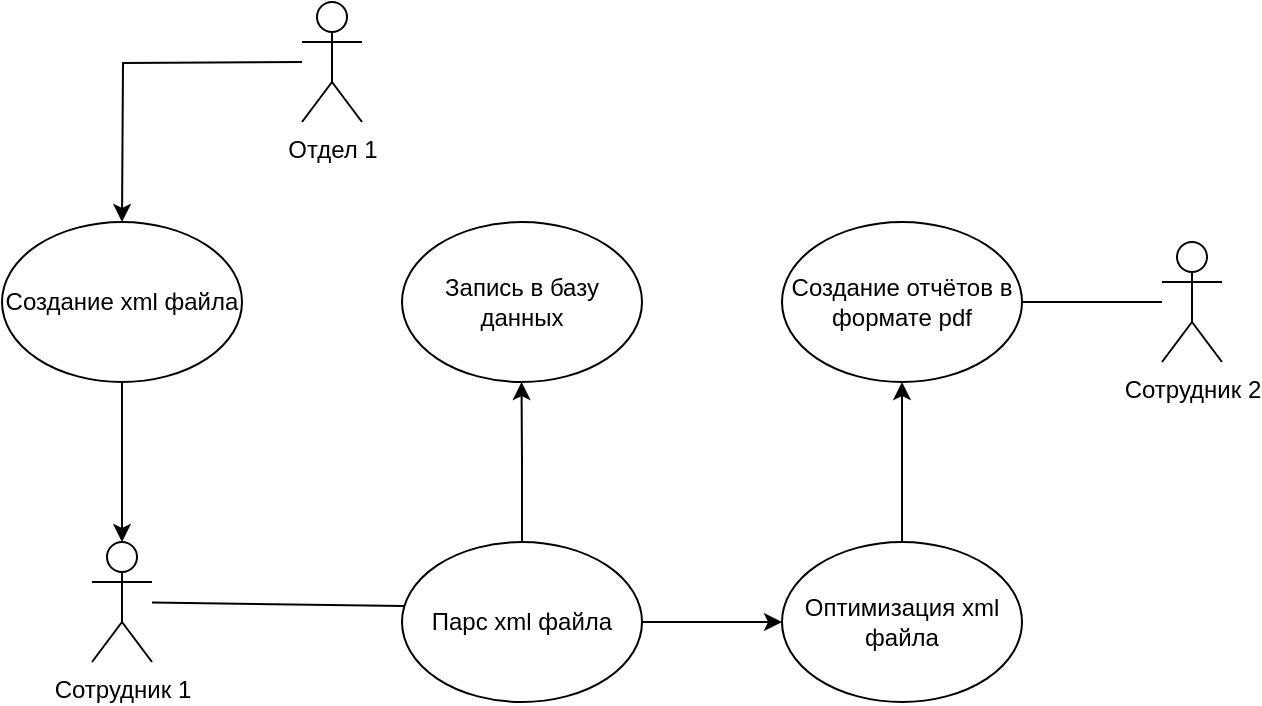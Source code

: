 <mxfile version="24.4.9" type="github">
  <diagram name="Страница — 1" id="mEbBsww8K36PE93D8n_A">
    <mxGraphModel dx="2074" dy="759" grid="1" gridSize="10" guides="1" tooltips="1" connect="1" arrows="1" fold="1" page="1" pageScale="1" pageWidth="827" pageHeight="1169" math="0" shadow="0">
      <root>
        <mxCell id="0" />
        <mxCell id="1" parent="0" />
        <mxCell id="kaPXMv_Ddo8DlkS1RdKA-1" value="Сотрудник 1" style="shape=umlActor;verticalLabelPosition=bottom;verticalAlign=top;html=1;outlineConnect=0;" parent="1" vertex="1">
          <mxGeometry x="105" y="570" width="30" height="60" as="geometry" />
        </mxCell>
        <mxCell id="kaPXMv_Ddo8DlkS1RdKA-2" value="Сотрудник 2&lt;div&gt;&lt;br&gt;&lt;/div&gt;" style="shape=umlActor;verticalLabelPosition=bottom;verticalAlign=top;html=1;outlineConnect=0;" parent="1" vertex="1">
          <mxGeometry x="640" y="420" width="30" height="60" as="geometry" />
        </mxCell>
        <mxCell id="kaPXMv_Ddo8DlkS1RdKA-8" style="edgeStyle=orthogonalEdgeStyle;rounded=0;orthogonalLoop=1;jettySize=auto;html=1;exitX=0;exitY=0.333;exitDx=0;exitDy=0;exitPerimeter=0;" parent="1" edge="1">
          <mxGeometry relative="1" as="geometry">
            <mxPoint x="120" y="410" as="targetPoint" />
            <mxPoint x="210" y="330" as="sourcePoint" />
          </mxGeometry>
        </mxCell>
        <mxCell id="kaPXMv_Ddo8DlkS1RdKA-6" value="Отдел 1" style="shape=umlActor;verticalLabelPosition=bottom;verticalAlign=top;html=1;outlineConnect=0;" parent="1" vertex="1">
          <mxGeometry x="210" y="300" width="30" height="60" as="geometry" />
        </mxCell>
        <mxCell id="kaPXMv_Ddo8DlkS1RdKA-10" style="edgeStyle=orthogonalEdgeStyle;rounded=0;orthogonalLoop=1;jettySize=auto;html=1;" parent="1" source="kaPXMv_Ddo8DlkS1RdKA-9" target="kaPXMv_Ddo8DlkS1RdKA-1" edge="1">
          <mxGeometry relative="1" as="geometry" />
        </mxCell>
        <mxCell id="kaPXMv_Ddo8DlkS1RdKA-9" value="Создание xml файла" style="ellipse;whiteSpace=wrap;html=1;" parent="1" vertex="1">
          <mxGeometry x="60" y="410" width="120" height="80" as="geometry" />
        </mxCell>
        <mxCell id="kaPXMv_Ddo8DlkS1RdKA-13" style="edgeStyle=orthogonalEdgeStyle;rounded=0;orthogonalLoop=1;jettySize=auto;html=1;exitX=0.5;exitY=0;exitDx=0;exitDy=0;" parent="1" source="kaPXMv_Ddo8DlkS1RdKA-12" edge="1">
          <mxGeometry relative="1" as="geometry">
            <mxPoint x="319.765" y="490" as="targetPoint" />
          </mxGeometry>
        </mxCell>
        <mxCell id="kaPXMv_Ddo8DlkS1RdKA-17" style="edgeStyle=orthogonalEdgeStyle;rounded=0;orthogonalLoop=1;jettySize=auto;html=1;exitX=1;exitY=0.5;exitDx=0;exitDy=0;" parent="1" source="kaPXMv_Ddo8DlkS1RdKA-12" edge="1">
          <mxGeometry relative="1" as="geometry">
            <mxPoint x="450" y="610" as="targetPoint" />
          </mxGeometry>
        </mxCell>
        <mxCell id="kaPXMv_Ddo8DlkS1RdKA-12" value="Парс xml файла" style="ellipse;whiteSpace=wrap;html=1;" parent="1" vertex="1">
          <mxGeometry x="260" y="570" width="120" height="80" as="geometry" />
        </mxCell>
        <mxCell id="kaPXMv_Ddo8DlkS1RdKA-14" value="Запись в базу данных" style="ellipse;whiteSpace=wrap;html=1;" parent="1" vertex="1">
          <mxGeometry x="260" y="410" width="120" height="80" as="geometry" />
        </mxCell>
        <mxCell id="kaPXMv_Ddo8DlkS1RdKA-20" style="edgeStyle=orthogonalEdgeStyle;rounded=0;orthogonalLoop=1;jettySize=auto;html=1;" parent="1" source="kaPXMv_Ddo8DlkS1RdKA-18" edge="1">
          <mxGeometry relative="1" as="geometry">
            <mxPoint x="510" y="490" as="targetPoint" />
          </mxGeometry>
        </mxCell>
        <mxCell id="kaPXMv_Ddo8DlkS1RdKA-18" value="Оптимизация xml файла" style="ellipse;whiteSpace=wrap;html=1;" parent="1" vertex="1">
          <mxGeometry x="450" y="570" width="120" height="80" as="geometry" />
        </mxCell>
        <mxCell id="kaPXMv_Ddo8DlkS1RdKA-21" value="Создание отчётов в формате pdf" style="ellipse;whiteSpace=wrap;html=1;" parent="1" vertex="1">
          <mxGeometry x="450" y="410" width="120" height="80" as="geometry" />
        </mxCell>
        <mxCell id="kaPXMv_Ddo8DlkS1RdKA-25" value="" style="endArrow=none;html=1;rounded=0;" parent="1" target="kaPXMv_Ddo8DlkS1RdKA-2" edge="1">
          <mxGeometry width="50" height="50" relative="1" as="geometry">
            <mxPoint x="570" y="450" as="sourcePoint" />
            <mxPoint x="620" y="400" as="targetPoint" />
          </mxGeometry>
        </mxCell>
        <mxCell id="kaPXMv_Ddo8DlkS1RdKA-26" value="" style="endArrow=none;html=1;rounded=0;entryX=0.008;entryY=0.4;entryDx=0;entryDy=0;entryPerimeter=0;" parent="1" source="kaPXMv_Ddo8DlkS1RdKA-1" target="kaPXMv_Ddo8DlkS1RdKA-12" edge="1">
          <mxGeometry width="50" height="50" relative="1" as="geometry">
            <mxPoint x="150" y="602" as="sourcePoint" />
            <mxPoint x="220" y="599.5" as="targetPoint" />
          </mxGeometry>
        </mxCell>
      </root>
    </mxGraphModel>
  </diagram>
</mxfile>

